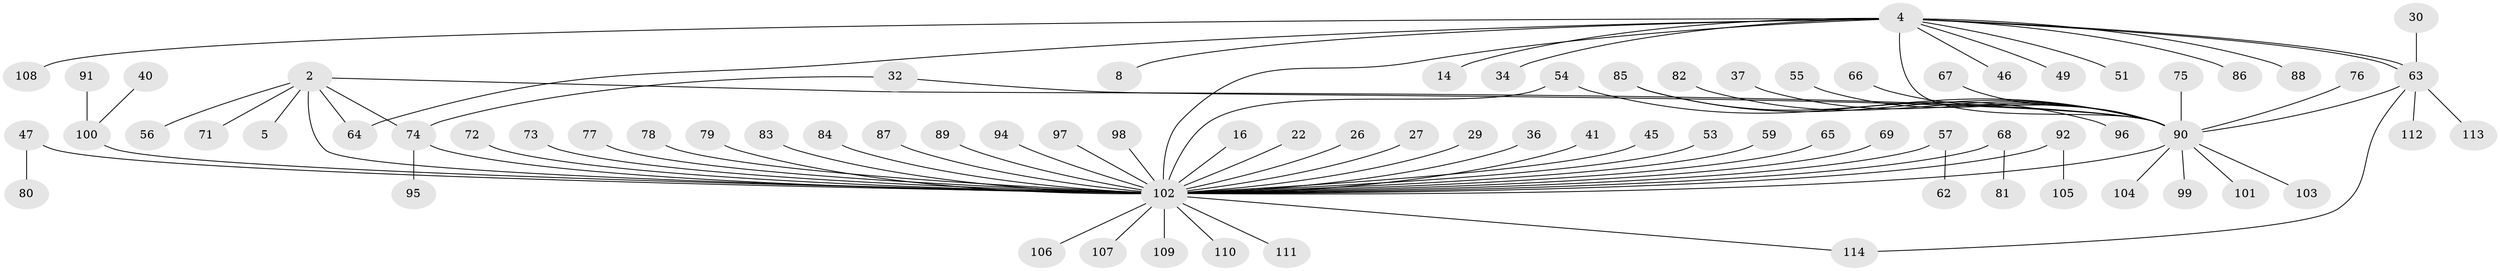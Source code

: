 // original degree distribution, {15: 0.008771929824561403, 9: 0.008771929824561403, 16: 0.008771929824561403, 34: 0.008771929824561403, 1: 0.5350877192982456, 5: 0.05263157894736842, 3: 0.07894736842105263, 2: 0.21052631578947367, 12: 0.008771929824561403, 18: 0.008771929824561403, 7: 0.017543859649122806, 6: 0.017543859649122806, 4: 0.02631578947368421, 8: 0.008771929824561403}
// Generated by graph-tools (version 1.1) at 2025/51/03/04/25 21:51:31]
// undirected, 79 vertices, 87 edges
graph export_dot {
graph [start="1"]
  node [color=gray90,style=filled];
  2;
  4;
  5;
  8;
  14;
  16;
  22;
  26;
  27;
  29;
  30;
  32 [super="+7"];
  34;
  36;
  37;
  40;
  41;
  45;
  46;
  47;
  49;
  51;
  53;
  54;
  55;
  56;
  57;
  59;
  62;
  63 [super="+21+24"];
  64 [super="+43"];
  65 [super="+39"];
  66;
  67;
  68;
  69;
  71;
  72;
  73;
  74 [super="+50"];
  75 [super="+20"];
  76;
  77;
  78;
  79;
  80;
  81;
  82;
  83;
  84;
  85;
  86 [super="+10"];
  87;
  88;
  89;
  90 [super="+44+70"];
  91;
  92;
  94;
  95;
  96;
  97;
  98;
  99;
  100 [super="+12+61"];
  101;
  102 [super="+19+35+31+38+48"];
  103;
  104;
  105;
  106;
  107;
  108;
  109;
  110;
  111;
  112;
  113;
  114 [super="+93"];
  2 -- 5;
  2 -- 56;
  2 -- 71;
  2 -- 74 [weight=2];
  2 -- 102 [weight=2];
  2 -- 64;
  2 -- 90;
  4 -- 8;
  4 -- 14;
  4 -- 34;
  4 -- 46;
  4 -- 49;
  4 -- 51;
  4 -- 63 [weight=3];
  4 -- 63;
  4 -- 88;
  4 -- 108;
  4 -- 102 [weight=7];
  4 -- 86;
  4 -- 64;
  4 -- 90 [weight=7];
  16 -- 102;
  22 -- 102;
  26 -- 102 [weight=2];
  27 -- 102;
  29 -- 102;
  30 -- 63;
  32 -- 74;
  32 -- 90;
  36 -- 102;
  37 -- 90;
  40 -- 100;
  41 -- 102 [weight=2];
  45 -- 102;
  47 -- 80;
  47 -- 102;
  53 -- 102;
  54 -- 102;
  54 -- 90;
  55 -- 90;
  57 -- 62;
  57 -- 102;
  59 -- 102;
  63 -- 113;
  63 -- 112;
  63 -- 114;
  63 -- 90;
  65 -- 102 [weight=2];
  66 -- 90;
  67 -- 90;
  68 -- 81;
  68 -- 102;
  69 -- 102;
  72 -- 102;
  73 -- 102;
  74 -- 95;
  74 -- 102;
  75 -- 90 [weight=3];
  76 -- 90;
  77 -- 102;
  78 -- 102;
  79 -- 102;
  82 -- 90;
  83 -- 102;
  84 -- 102;
  85 -- 96;
  85 -- 90;
  87 -- 102 [weight=2];
  89 -- 102;
  90 -- 99;
  90 -- 101;
  90 -- 102 [weight=3];
  90 -- 103;
  90 -- 104;
  91 -- 100;
  92 -- 105;
  92 -- 102;
  94 -- 102;
  97 -- 102;
  98 -- 102;
  100 -- 102 [weight=4];
  102 -- 109;
  102 -- 111;
  102 -- 106;
  102 -- 107;
  102 -- 110;
  102 -- 114;
}
